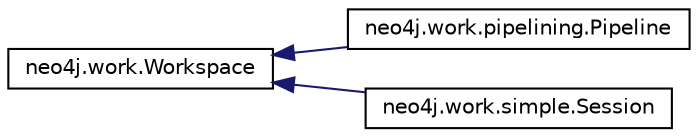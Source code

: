 digraph "Graphical Class Hierarchy"
{
 // LATEX_PDF_SIZE
  edge [fontname="Helvetica",fontsize="10",labelfontname="Helvetica",labelfontsize="10"];
  node [fontname="Helvetica",fontsize="10",shape=record];
  rankdir="LR";
  Node0 [label="neo4j.work.Workspace",height=0.2,width=0.4,color="black", fillcolor="white", style="filled",URL="$classneo4j_1_1work_1_1_workspace.html",tooltip=" "];
  Node0 -> Node1 [dir="back",color="midnightblue",fontsize="10",style="solid",fontname="Helvetica"];
  Node1 [label="neo4j.work.pipelining.Pipeline",height=0.2,width=0.4,color="black", fillcolor="white", style="filled",URL="$classneo4j_1_1work_1_1pipelining_1_1_pipeline.html",tooltip=" "];
  Node0 -> Node2 [dir="back",color="midnightblue",fontsize="10",style="solid",fontname="Helvetica"];
  Node2 [label="neo4j.work.simple.Session",height=0.2,width=0.4,color="black", fillcolor="white", style="filled",URL="$classneo4j_1_1work_1_1simple_1_1_session.html",tooltip=" "];
}
